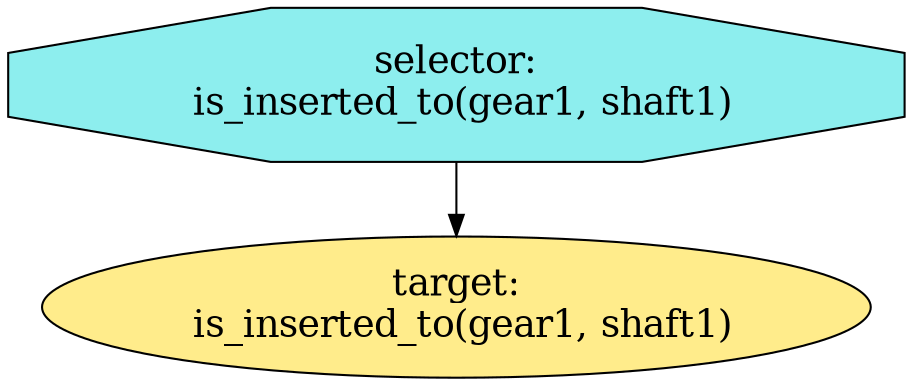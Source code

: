 digraph pastafarianism {
ordering=out;
graph [fontname="times-roman"];
node [fontname="times-roman"];
edge [fontname="times-roman"];
"selector:
 is_inserted_to(gear1, shaft1)" [fillcolor=darkslategray2, fontcolor=black, fontsize=18, label="selector:
 is_inserted_to(gear1, shaft1)", shape=octagon, style=filled];
"target:
 is_inserted_to(gear1, shaft1)" [fillcolor=lightgoldenrod1, fontcolor=black, fontsize=18, label="target:
 is_inserted_to(gear1, shaft1)", shape=ellipse, style=filled];
"selector:
 is_inserted_to(gear1, shaft1)" -> "target:
 is_inserted_to(gear1, shaft1)";
}
